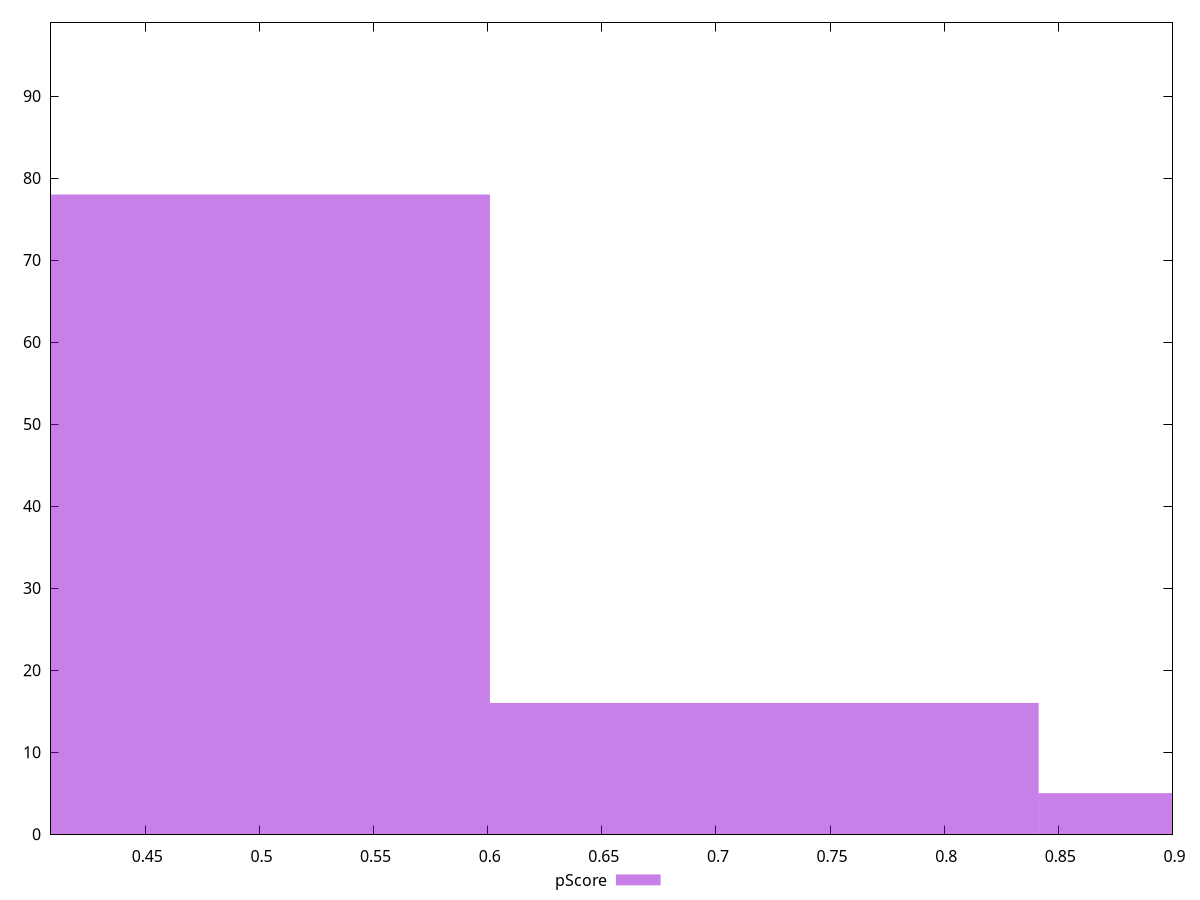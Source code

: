 reset

$pScore <<EOF
0.4807751030629791 78
0.9615502061259582 5
0.7211626545944687 16
EOF

set key outside below
set boxwidth 0.24038755153148955
set xrange [0.40823529411764703:0.9]
set yrange [0:99]
set trange [0:99]
set style fill transparent solid 0.5 noborder
set terminal svg size 640, 490 enhanced background rgb 'white'
set output "report/report_00029_2021-02-24T13-36-40.390Z/uses-http2/samples/card/pScore/histogram.svg"

plot $pScore title "pScore" with boxes

reset

